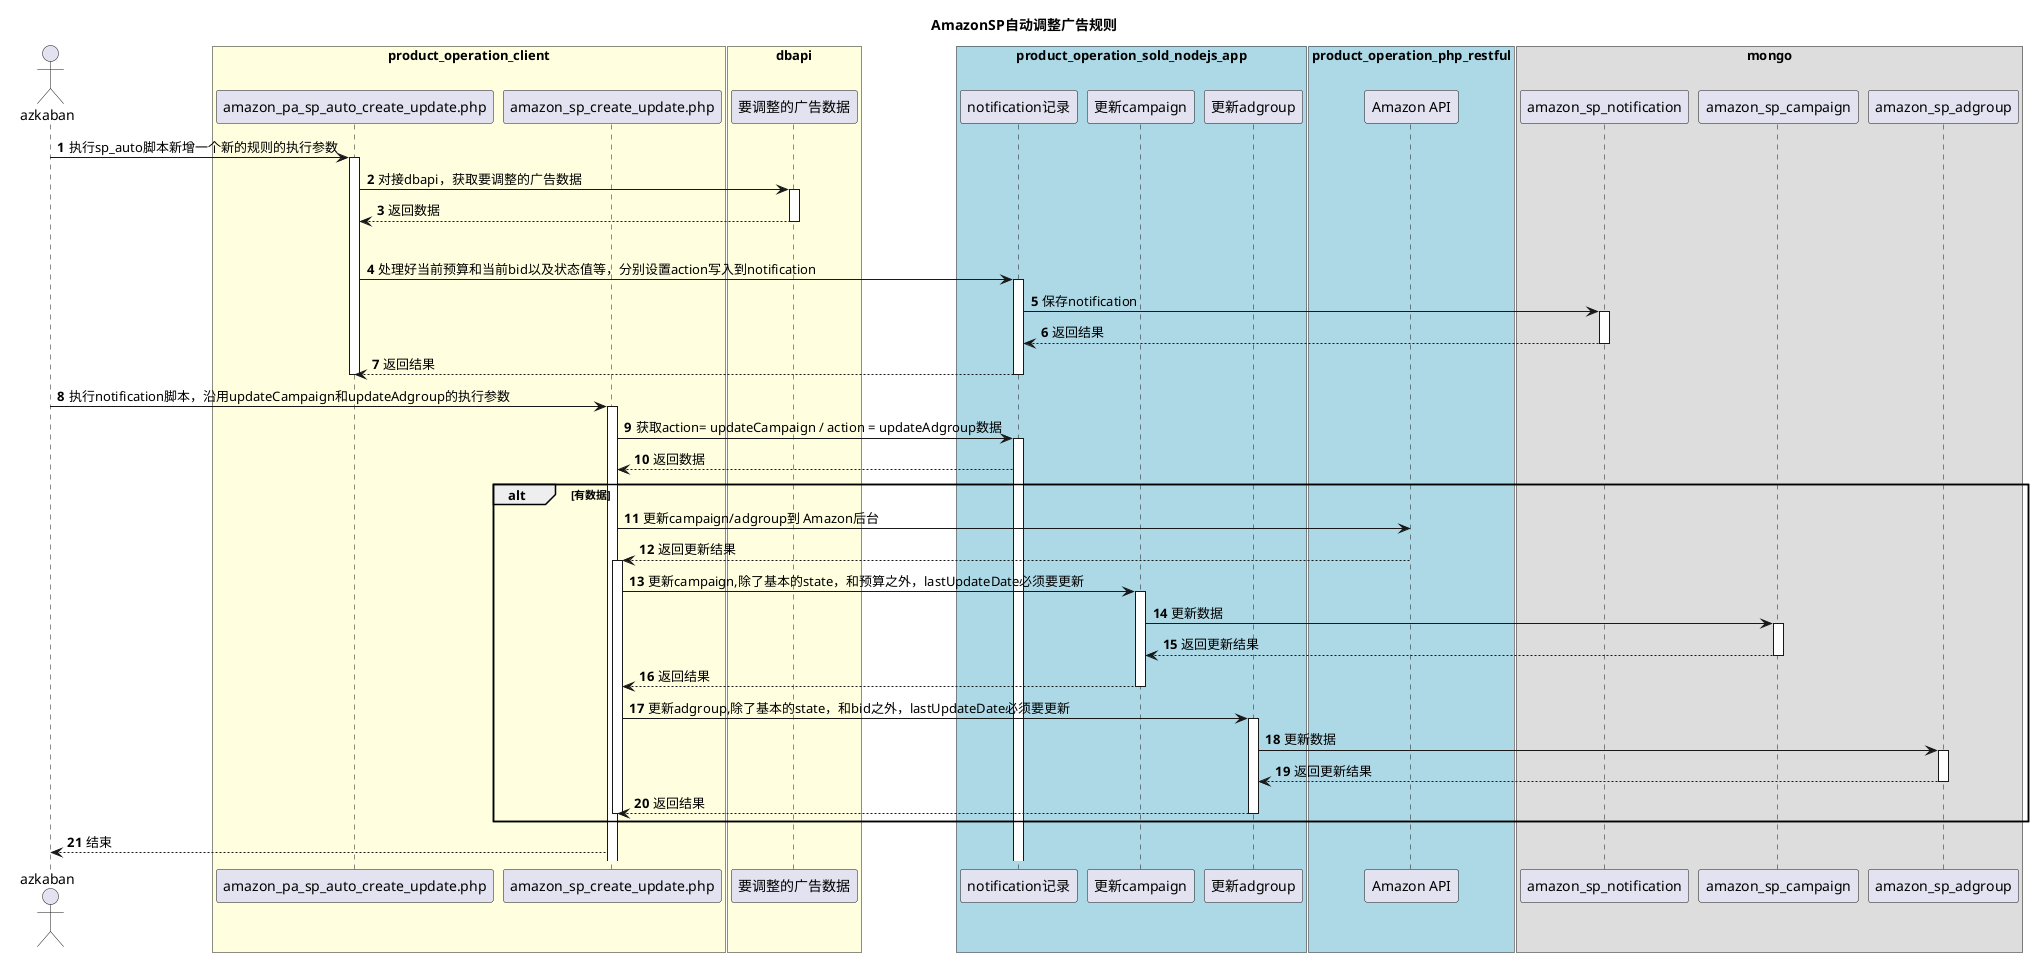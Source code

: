 @startuml
title AmazonSP自动调整广告规则
autonumber

actor "azkaban" as azkaban


box "product_operation_client" #lightYellow
participant "amazon_pa_sp_auto_create_update.php" as p
participant "amazon_sp_create_update.php" as p1
end box



box "dbapi" #lightYellow
participant "要调整的广告数据" as api1
end box



box "product_operation_sold_nodejs_app" #lightBlue
participant "notification记录" as n2
participant "更新campaign" as n3
participant "更新adgroup" as n4
end box

box "product_operation_php_restful" #lightBlue
participant "Amazon API" as php1
end box

box "mongo"
participant "amazon_sp_notification" as db1
participant "amazon_sp_campaign" as db2
participant "amazon_sp_adgroup" as db3
end box

azkaban -> p : 执行sp_auto脚本新增一个新的规则的执行参数
activate p
p -> api1 : 对接dbapi，获取要调整的广告数据
activate api1
api1 --> p : 返回数据
deactivate api1
alt 有要调整的广告数据
p -> n2 :处理好当前预算和当前bid以及状态值等，分别设置action写入到notification
activate n2
n2 -> db1 : 保存notification
activate db1
db1 --> n2 : 返回结果
deactivate db1
n2 --> p : 返回结果
deactivate n2
deactivate p


azkaban -> p1 : 执行notification脚本，沿用updateCampaign和updateAdgroup的执行参数
activate p1
p1 -> n2 : 获取action= updateCampaign / action = updateAdgroup数据
activate n2
n2 --> p1 : 返回数据
alt 有数据
p1 -> php1 : 更新campaign/adgroup到 Amazon后台
php1 --> p1 : 返回更新结果
activate p1
p1 -> n3 : 更新campaign,除了基本的state，和预算之外，lastUpdateDate必须要更新
activate n3
n3 -> db2 : 更新数据
activate db2
db2 --> n3 : 返回更新结果
deactivate db2
n3 --> p1 : 返回结果
deactivate n3


p1 -> n4 : 更新adgroup,除了基本的state，和bid之外，lastUpdateDate必须要更新
activate n4

n4 -> db3 : 更新数据
activate db3
db3 --> n4 : 返回更新结果
deactivate db3
n4 --> p1 : 返回结果
deactivate n4
deactivate p1
end
p1 --> azkaban : 结束

@enduml